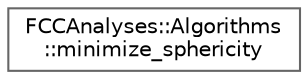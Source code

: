 digraph "Graphical Class Hierarchy"
{
 // LATEX_PDF_SIZE
  bgcolor="transparent";
  edge [fontname=Helvetica,fontsize=10,labelfontname=Helvetica,labelfontsize=10];
  node [fontname=Helvetica,fontsize=10,shape=box,height=0.2,width=0.4];
  rankdir="LR";
  Node0 [id="Node000000",label="FCCAnalyses::Algorithms\l::minimize_sphericity",height=0.2,width=0.4,color="grey40", fillcolor="white", style="filled",URL="$structFCCAnalyses_1_1Algorithms_1_1minimize__sphericity.html",tooltip="Calculates the sphericity axis based on a list of px, py, pz."];
}
